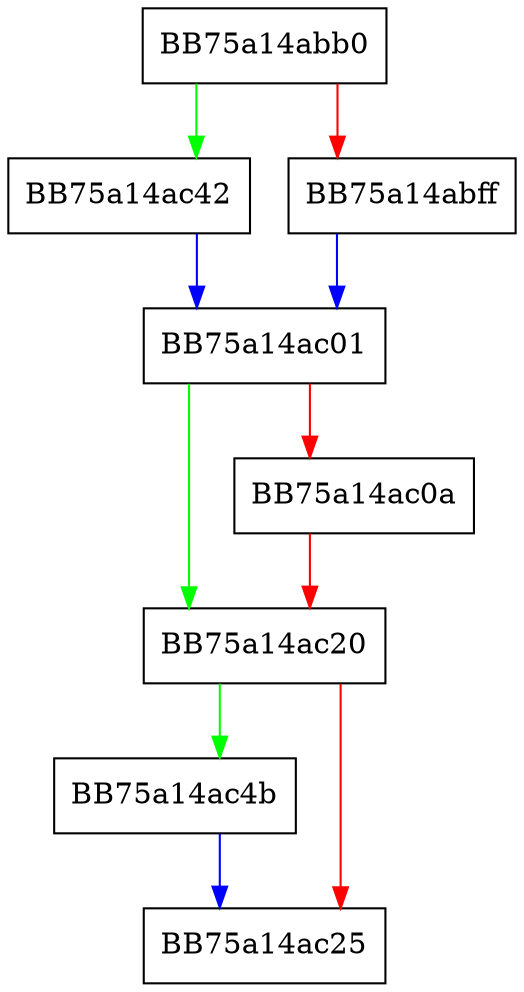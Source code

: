digraph LsaSysIoLib {
  node [shape="box"];
  graph [splines=ortho];
  BB75a14abb0 -> BB75a14ac42 [color="green"];
  BB75a14abb0 -> BB75a14abff [color="red"];
  BB75a14abff -> BB75a14ac01 [color="blue"];
  BB75a14ac01 -> BB75a14ac20 [color="green"];
  BB75a14ac01 -> BB75a14ac0a [color="red"];
  BB75a14ac0a -> BB75a14ac20 [color="red"];
  BB75a14ac20 -> BB75a14ac4b [color="green"];
  BB75a14ac20 -> BB75a14ac25 [color="red"];
  BB75a14ac42 -> BB75a14ac01 [color="blue"];
  BB75a14ac4b -> BB75a14ac25 [color="blue"];
}